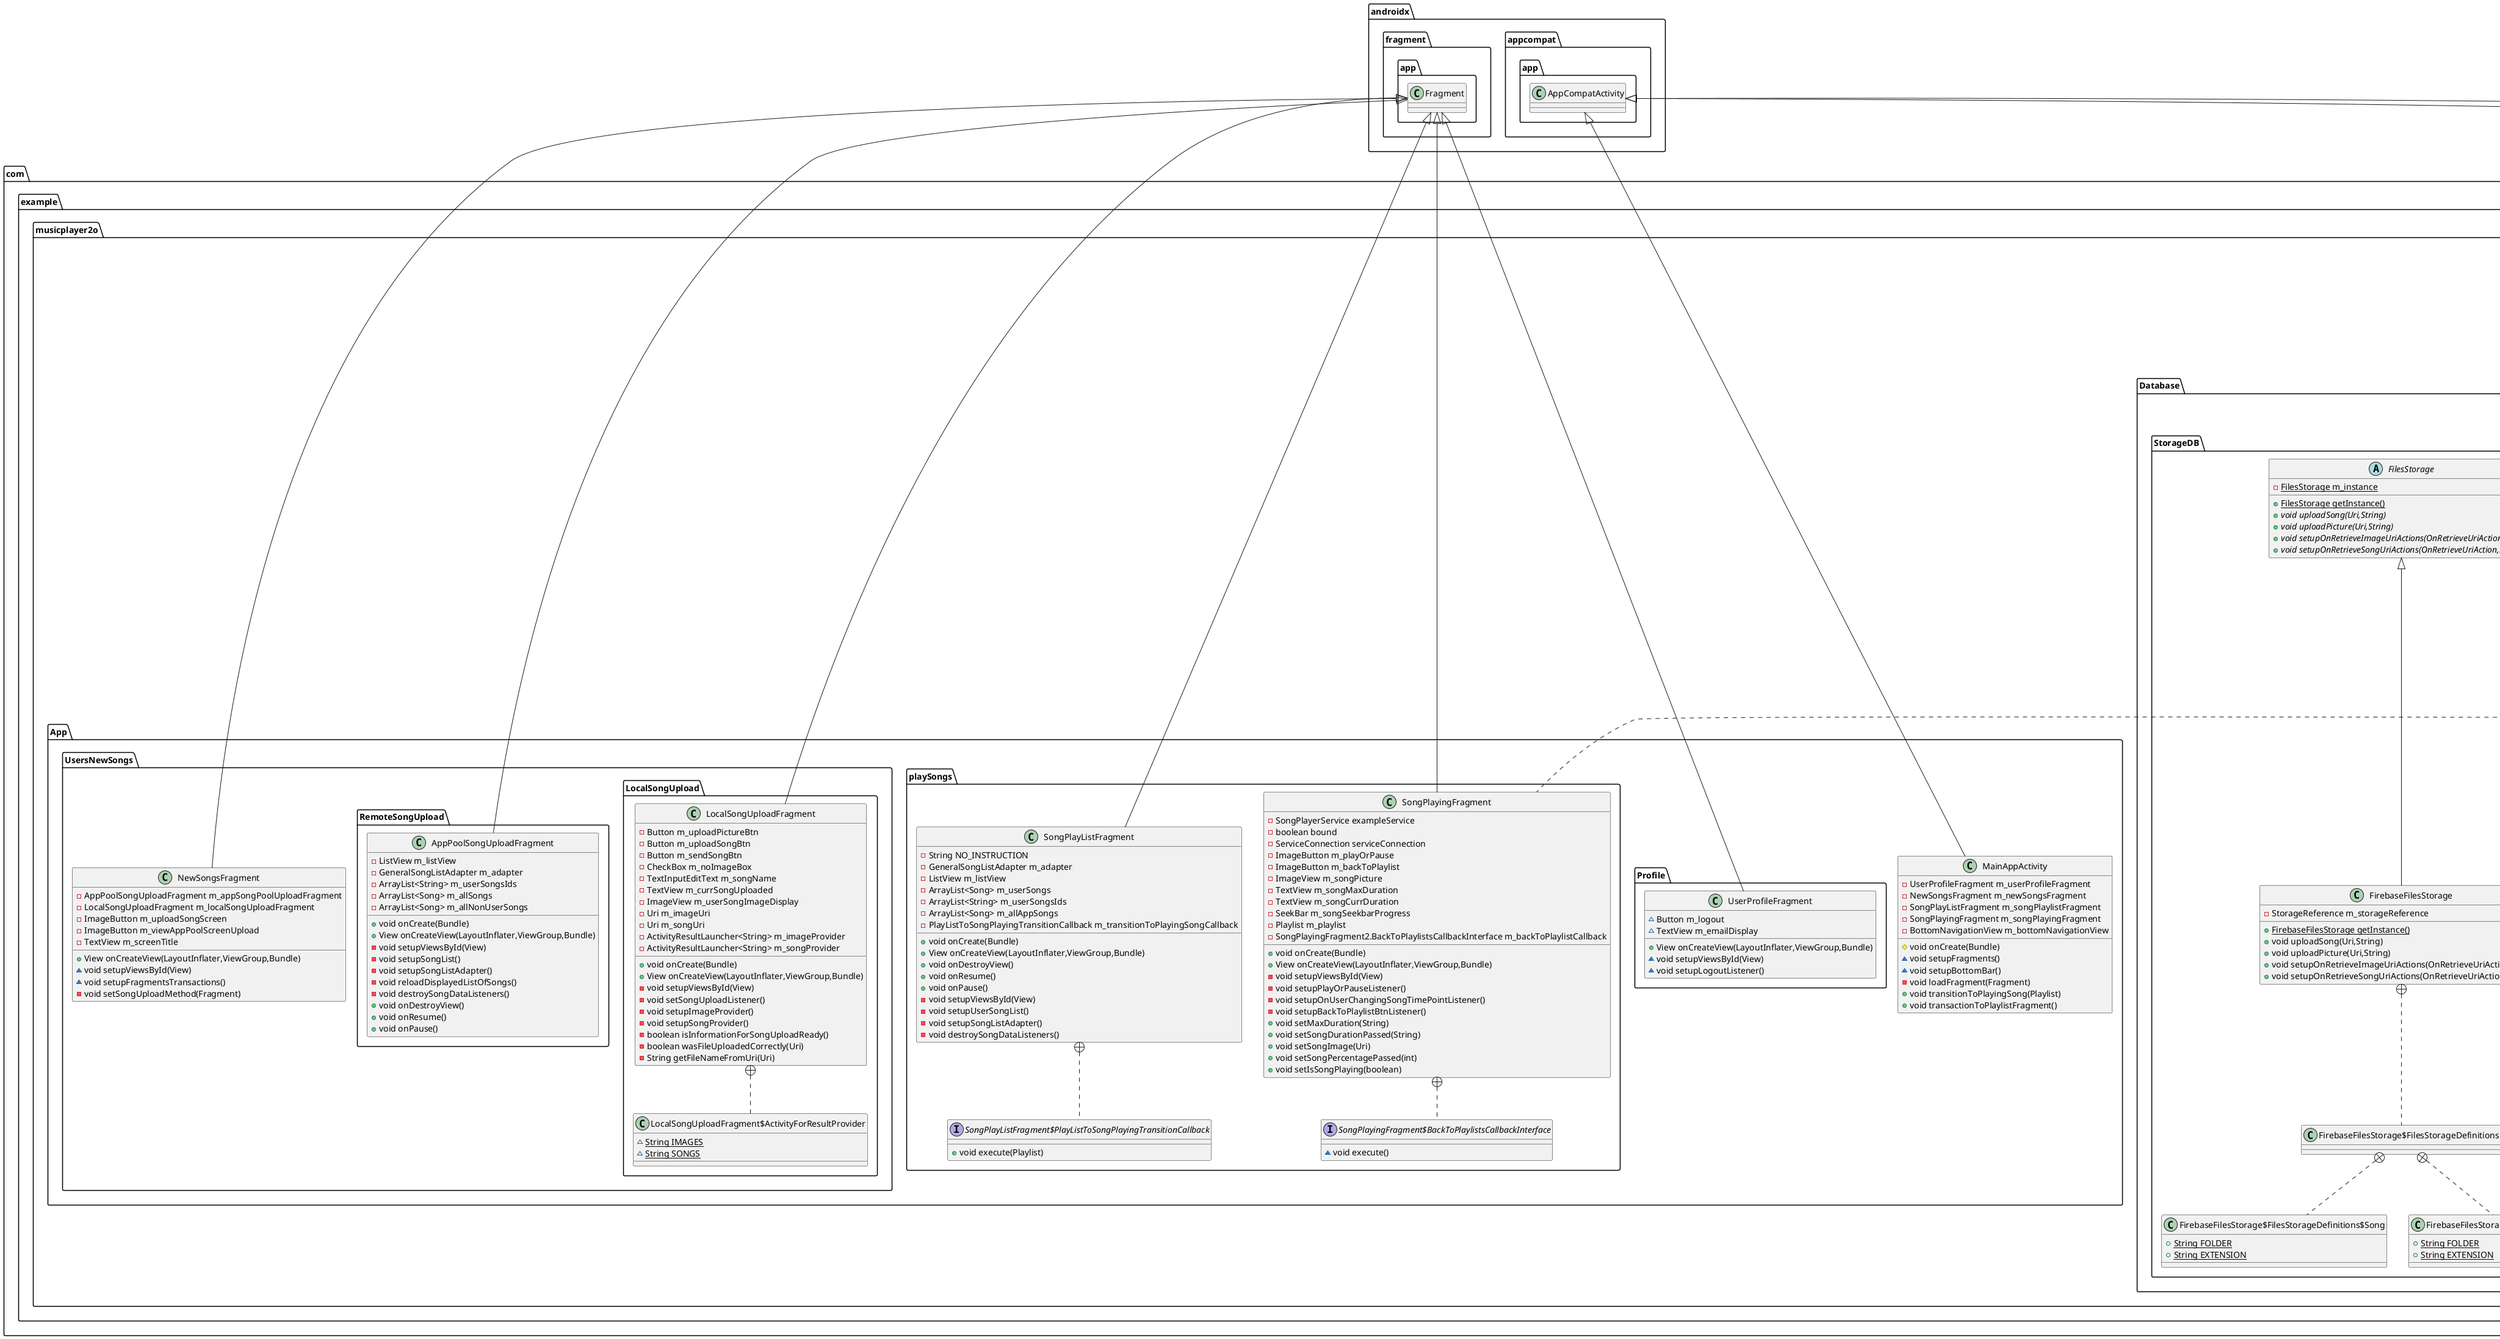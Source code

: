 @startuml
class com.example.musicplayer2o.App.UsersNewSongs.RemoteSongUpload.AppPoolSongUploadFragment {
- ListView m_listView
- GeneralSongListAdapter m_adapter
- ArrayList<String> m_userSongsIds
- ArrayList<Song> m_allSongs
- ArrayList<Song> m_allNonUserSongs
+ void onCreate(Bundle)
+ View onCreateView(LayoutInflater,ViewGroup,Bundle)
- void setupViewsById(View)
- void setupSongList()
- void setupSongListAdapter()
- void reloadDisplayedListOfSongs()
- void destroySongDataListeners()
+ void onDestroyView()
+ void onResume()
+ void onPause()
}


interface com.example.musicplayer2o.UriElements.OnRetrieveUriAction {
+ void actionWithUri(Uri)
}

abstract class com.example.musicplayer2o.Authentication.Authenticator {
- {static} Authenticator m_instance
+ {static} Authenticator getInstance()
+ {abstract}String getUserEmail()
+ {abstract}String getUserId()
+ {abstract}boolean isUserConnected()
+ {abstract}void createUser(String,String,OnAuthenticationAttempt)
+ {abstract}void logIntoAccount(String,String,OnAuthenticationAttempt)
+ {abstract}void signOut()
}


interface com.example.musicplayer2o.Authentication.Authenticator$OnAuthenticationAttempt {
+ void execute(Task<AuthResult>)
}

class com.example.musicplayer2o.Login.RegisterActivity {
~ TextInputEditText m_editTextEmail
~ Button m_registerBtn
~ TextView m_switchToLoginBtn
# void onCreate(Bundle)
+ void setupViewsById()
+ void setupListenerForSwitchToLoggingIn()
+ void setupRegisterListener()
+ boolean areRegisterFieldsFilled()
+ void onRegisterAttempt(Task<AuthResult>)
}


class com.example.musicplayer2o.App.playSongs.SongPlayListFragment {
- String NO_INSTRUCTION
- GeneralSongListAdapter m_adapter
- ListView m_listView
- ArrayList<Song> m_userSongs
- ArrayList<String> m_userSongsIds
- ArrayList<Song> m_allAppSongs
- PlayListToSongPlayingTransitionCallback m_transitionToPlayingSongCallback
+ void onCreate(Bundle)
+ View onCreateView(LayoutInflater,ViewGroup,Bundle)
+ void onDestroyView()
+ void onResume()
+ void onPause()
- void setupViewsById(View)
- void setupUserSongList()
- void setupSongListAdapter()
- void destroySongDataListeners()
}


interface com.example.musicplayer2o.App.playSongs.SongPlayListFragment$PlayListToSongPlayingTransitionCallback {
+ void execute(Playlist)
}

class com.example.musicplayer2o.App.Profile.UserProfileFragment {
~ Button m_logout
~ TextView m_emailDisplay
+ View onCreateView(LayoutInflater,ViewGroup,Bundle)
~ void setupViewsById(View)
~ void setupLogoutListener()
}


class com.example.musicplayer2o.UriElements.Images.ImageUtils {
+ {static} void loadImageDynamically(Context,ImageView,Uri,int)
}

class com.example.musicplayer2o.App.UsersNewSongs.LocalSongUpload.LocalSongUploadFragment {
- Button m_uploadPictureBtn
- Button m_uploadSongBtn
- Button m_sendSongBtn
- CheckBox m_noImageBox
- TextInputEditText m_songName
- TextView m_currSongUploaded
- ImageView m_userSongImageDisplay
- Uri m_imageUri
- Uri m_songUri
- ActivityResultLauncher<String> m_imageProvider
- ActivityResultLauncher<String> m_songProvider
+ void onCreate(Bundle)
+ View onCreateView(LayoutInflater,ViewGroup,Bundle)
- void setupViewsById(View)
- void setSongUploadListener()
- void setupImageProvider()
- void setupSongProvider()
- boolean isInformationForSongUploadReady()
- boolean wasFileUploadedCorrectly(Uri)
- String getFileNameFromUri(Uri)
}


class com.example.musicplayer2o.App.UsersNewSongs.LocalSongUpload.LocalSongUploadFragment$ActivityForResultProvider {
~ {static} String IMAGES
~ {static} String SONGS
}

abstract class com.example.musicplayer2o.Database.RealtimeDB.RealtimeDB {
- {static} RealtimeDB m_instance
+ {static} RealtimeDB getInstance()
+ {abstract}String generateUniqueID()
+ {abstract}void createNewUser()
+ {abstract}void loginUser()
+ {abstract}void createNewSong(Song)
+ {abstract}void registerSongToUser(SongOwnership,Song)
+ {abstract}void setupOnUsersSongsChangedCallback(UsersSongsChangedAction)
+ {abstract}void removeUserSongsListener()
+ {abstract}void setupOnSongsChangedCallback(SongChangedAction)
+ {abstract}void removeSongListener()
}


class com.example.musicplayer2o.UriElements.Songs.SongPlayerService {
- IBinder binder
- Handler m_songTimeDalayHandler
- Runnable m_songCurrPointUpdater
- MediaPlayer m_mediaPlayer
- Playlist m_playlist
- Song m_currSong
- int m_pausePoint
- int m_pauseSongPercentagePassed
- ArrayList<SongPlayerServiceUiCallbacks> m_uiCallbacksList
+ void uploadPlayList(Playlist)
+ void addNewUiCallback(SongPlayerServiceUiCallbacks)
+ void resetUiCallbacks()
+ void forceUiUpdate()
+ boolean isPlaying()
+ void playOrPause()
+ void setupSongNewPlayingTimePoint(int)
- boolean isSongPlayedForFirstTime()
- boolean isSongUnPaused()
- int convertSongPercentageToMillisecondsPassed(int)
+ IBinder onBind(Intent)
+ void onCreate()
+ int onStartCommand(Intent,int,int)
- {static} MediaPlayer setupMediaPlayer()
- void startPlayingSong(Uri)
- void onGetPicture(SongPlayerServiceUiCallbacks)
- void ongGetCurrDurationSong(SongPlayerServiceUiCallbacks)
- void onGetSongMaxDuration(SongPlayerServiceUiCallbacks)
- int getSongPercentagePassedWhileSongActive()
- void setOnGetSongMaxDurationWhenSongOffCallback(SongPlayerServiceUiCallbacks,Uri)
- void setActionsWithPreparedMediaPlayer(MediaPlayer.OnPreparedListener,Uri)
- {static} String convertMillisecondsToFormattedTime(int)
- void setSongPercentageAndTimePassed()
- void setupActionsOnSongEnded()
}


class com.example.musicplayer2o.UriElements.Songs.SongPlayerService$LocalBinder {
+ SongPlayerService getService()
}

class com.example.musicplayer2o.Authentication.FirebaseAuthenticator {
+ {static} Authenticator getFirebaseAuth()
+ String getUserEmail()
+ String getUserId()
+ boolean isUserConnected()
+ void createUser(String,String,OnAuthenticationAttempt)
+ void logIntoAccount(String,String,OnAuthenticationAttempt)
+ void signOut()
}

interface com.example.musicplayer2o.Database.RealtimeDB.SongChangedAction {
+ void onSongsChanged(ArrayList<Song>)
}

class com.example.musicplayer2o.App.playSongs.SongPlayingFragment {
- SongPlayerService exampleService
- boolean bound
- ServiceConnection serviceConnection
- ImageButton m_playOrPause
- ImageButton m_backToPlaylist
- ImageView m_songPicture
- TextView m_songMaxDuration
- TextView m_songCurrDuration
- SeekBar m_songSeekbarProgress
- Playlist m_playlist
- SongPlayingFragment2.BackToPlaylistsCallbackInterface m_backToPlaylistCallback
+ void onCreate(Bundle)
+ View onCreateView(LayoutInflater,ViewGroup,Bundle)
- void setupViewsById(View)
- void setupPlayOrPauseListener()
- void setupOnUserChangingSongTimePointListener()
- void setupBackToPlaylistBtnListener()
+ void setMaxDuration(String)
+ void setSongDurationPassed(String)
+ void setSongImage(Uri)
+ void setSongPercentagePassed(int)
+ void setIsSongPlaying(boolean)
}


interface com.example.musicplayer2o.App.playSongs.SongPlayingFragment$BackToPlaylistsCallbackInterface {
~ void execute()
}

abstract class com.example.musicplayer2o.Database.StorageDB.FilesStorage {
- {static} FilesStorage m_instance
+ {static} FilesStorage getInstance()
+ {abstract}void uploadSong(Uri,String)
+ {abstract}void uploadPicture(Uri,String)
+ {abstract}void setupOnRetrieveImageUriActions(OnRetrieveUriAction,String)
+ {abstract}void setupOnRetrieveSongUriActions(OnRetrieveUriAction,String)
}


class com.example.musicplayer2o.Login.LoginActivity {
~ TextInputEditText m_editTextEmail
~ Button m_loginBtn
~ TextView m_switchToRegisterBtn
+ void onStart()
- void switchToMainApp()
# void onCreate(Bundle)
- void setupViewsById()
- void setupListenerForSwitchToRegistering()
- void setupLoginListener()
- boolean areLoginFieldsFilled()
- void onLoginAttempt(Task<AuthResult>)
}


class com.example.musicplayer2o.Database.StorageDB.FirebaseFilesStorage {
- StorageReference m_storageReference
+ {static} FirebaseFilesStorage getInstance()
+ void uploadSong(Uri,String)
+ void uploadPicture(Uri,String)
+ void setupOnRetrieveImageUriActions(OnRetrieveUriAction,String)
+ void setupOnRetrieveSongUriActions(OnRetrieveUriAction,String)
}


class com.example.musicplayer2o.Database.StorageDB.FirebaseFilesStorage$FilesStorageDefinitions {
}
class com.example.musicplayer2o.Database.StorageDB.FirebaseFilesStorage$FilesStorageDefinitions$Song {
+ {static} String FOLDER
+ {static} String EXTENSION
}

class com.example.musicplayer2o.Database.StorageDB.FirebaseFilesStorage$FilesStorageDefinitions$Picture {
+ {static} String FOLDER
+ {static} String EXTENSION
}

class com.example.musicplayer2o.UriElements.Songs.GeneralSongListAdapter {
- Context m_context
- ArrayList<Song> m_songs
- View.OnClickListener m_onSaveSongListener
- String m_songBtnActionInstruction
- int m_songBtnActionIconResource
- EverySongAdditionalActions m_additionalActions
+ View getView(int,View,ViewGroup)
+ void updateData(ArrayList<Song>)
+ ArrayList<Song> getSongs()
- void setupSongName(View,Song)
- void setupSongImage(View,Song)
- void setupSongActionListener(View)
- void setupSongActionBtnInstructionText(View)
- void setupSongActionBtnIconResource(View)
+ void uploadOnSongActionListener(View.OnClickListener)
}


interface com.example.musicplayer2o.UriElements.Songs.GeneralSongListAdapter$EverySongAdditionalActions {
+ void execute(Song)
}

interface com.example.musicplayer2o.UriElements.Songs.SongPlayerServiceUiCallbacks {
+ void setMaxDuration(String)
+ void setSongDurationPassed(String)
+ void setSongImage(Uri)
+ void setSongPercentagePassed(int)
+ void setIsSongPlaying(boolean)
}

class com.example.musicplayer2o.UriElements.Songs.Playlist {
- ArrayList<Song> m_songList
- int m_currIndex
+ Song getNewSong()
}


class com.example.musicplayer2o.Database.RealtimeDB.RealtimeDBDefinitions {
+ {static} String DB_MAIN_URL
}

class com.example.musicplayer2o.Database.RealtimeDB.RealtimeDBDefinitions$User {
+ {static} String FOLDER
+ {static} String USER_SONGS
+ {static} String OWNED_SONGS
+ {static} String REFERENCE_SONGS
}

class com.example.musicplayer2o.Database.RealtimeDB.RealtimeDBDefinitions$Song {
+ {static} String FOLDER
+ {static} String NAME_KEY_ATTRIBUTE
+ {static} String HAS_PICTURE_KEY_ATTRIBUTE
}

enum com.example.musicplayer2o.UriElements.Songs.SongOwnership {
+  OWNED
+  REFERENCE
}

class com.example.musicplayer2o.UriElements.Songs.Song {
- Uri m_songUri
- Uri m_imageUri
- String m_songName
- boolean m_hasPicture
- String m_songUniqueID
+ {static} ArrayList<Song> generateNonUserSongList(ArrayList<Song>,ArrayList<String>)
+ {static} ArrayList<Song> generateUserSongList(ArrayList<Song>,ArrayList<String>)
+ void uploadSong()
+ void registerReferenceSongToUser()
+ String getSongId()
+ String getSongName()
+ Uri getImageUri()
+ boolean hasPicture()
+ void setOnRetrieveImageAction(OnRetrieveUriAction)
+ void setOnRetrieveSongAction(OnRetrieveUriAction)
}


interface com.example.musicplayer2o.Database.RealtimeDB.UsersSongsChangedAction {
+ void onSongsChanged(ArrayList<String>)
}

class com.example.musicplayer2o.Database.RealtimeDB.FirebaseRealtimeDB {
- FirebaseDatabase m_realTimeDB
- DatabaseReference m_realTimeDBRef
- String m_userId
- ValueEventListener m_userSongsListener
- ValueEventListener m_allSongsListener
+ {static} FirebaseRealtimeDB getFirebaseRealtimeDB()
+ String generateUniqueID()
+ void createNewUser()
+ void loginUser()
+ void createNewSong(Song)
+ void registerSongToUser(SongOwnership,Song)
+ void setupOnUsersSongsChangedCallback(UsersSongsChangedAction)
+ void removeUserSongsListener()
+ void setupOnSongsChangedCallback(SongChangedAction)
+ void removeSongListener()
- void uploadUserSongIdsToList(DataSnapshot,ArrayList<String>)
- void uploadAppSongsToList(DataSnapshot,ArrayList<Song>)
}


class com.example.musicplayer2o.App.UsersNewSongs.NewSongsFragment {
- AppPoolSongUploadFragment m_appSongPoolUploadFragment
- LocalSongUploadFragment m_localSongUploadFragment
- ImageButton m_uploadSongScreen
- ImageButton m_viewAppPoolScreenUpload
- TextView m_screenTitle
+ View onCreateView(LayoutInflater,ViewGroup,Bundle)
~ void setupViewsById(View)
~ void setupFragmentsTransactions()
- void setSongUploadMethod(Fragment)
}


class com.example.musicplayer2o.App.MainAppActivity {
- UserProfileFragment m_userProfileFragment
- NewSongsFragment m_newSongsFragment
- SongPlayListFragment m_songPlaylistFragment
- SongPlayingFragment m_songPlayingFragment
- BottomNavigationView m_bottomNavigationView
# void onCreate(Bundle)
~ void setupFragments()
~ void setupBottomBar()
- void loadFragment(Fragment)
+ void transitionToPlayingSong(Playlist)
+ void transactionToPlaylistFragment()
}




androidx.fragment.app.Fragment <|-- com.example.musicplayer2o.App.UsersNewSongs.RemoteSongUpload.AppPoolSongUploadFragment
com.example.musicplayer2o.Authentication.Authenticator +.. com.example.musicplayer2o.Authentication.Authenticator$OnAuthenticationAttempt
androidx.appcompat.app.AppCompatActivity <|-- com.example.musicplayer2o.Login.RegisterActivity
androidx.fragment.app.Fragment <|-- com.example.musicplayer2o.App.playSongs.SongPlayListFragment
com.example.musicplayer2o.App.playSongs.SongPlayListFragment +.. com.example.musicplayer2o.App.playSongs.SongPlayListFragment$PlayListToSongPlayingTransitionCallback
androidx.fragment.app.Fragment <|-- com.example.musicplayer2o.App.Profile.UserProfileFragment
androidx.fragment.app.Fragment <|-- com.example.musicplayer2o.App.UsersNewSongs.LocalSongUpload.LocalSongUploadFragment
com.example.musicplayer2o.App.UsersNewSongs.LocalSongUpload.LocalSongUploadFragment +.. com.example.musicplayer2o.App.UsersNewSongs.LocalSongUpload.LocalSongUploadFragment$ActivityForResultProvider
android.app.Service <|-- com.example.musicplayer2o.UriElements.Songs.SongPlayerService
com.example.musicplayer2o.UriElements.Songs.SongPlayerService +.. com.example.musicplayer2o.UriElements.Songs.SongPlayerService$LocalBinder
com.example.musicplayer2o.UriElements.Songs.Binder <|-- com.example.musicplayer2o.UriElements.Songs.SongPlayerService$LocalBinder
com.example.musicplayer2o.Authentication.Authenticator <|-- com.example.musicplayer2o.Authentication.FirebaseAuthenticator
com.example.musicplayer2o.UriElements.Songs.SongPlayerServiceUiCallbacks <|.. com.example.musicplayer2o.App.playSongs.SongPlayingFragment
androidx.fragment.app.Fragment <|-- com.example.musicplayer2o.App.playSongs.SongPlayingFragment
com.example.musicplayer2o.App.playSongs.SongPlayingFragment +.. com.example.musicplayer2o.App.playSongs.SongPlayingFragment$BackToPlaylistsCallbackInterface
androidx.appcompat.app.AppCompatActivity <|-- com.example.musicplayer2o.Login.LoginActivity
com.example.musicplayer2o.Database.StorageDB.FilesStorage <|-- com.example.musicplayer2o.Database.StorageDB.FirebaseFilesStorage
com.example.musicplayer2o.Database.StorageDB.FirebaseFilesStorage +.. com.example.musicplayer2o.Database.StorageDB.FirebaseFilesStorage$FilesStorageDefinitions
com.example.musicplayer2o.Database.StorageDB.FirebaseFilesStorage$FilesStorageDefinitions +.. com.example.musicplayer2o.Database.StorageDB.FirebaseFilesStorage$FilesStorageDefinitions$Song
com.example.musicplayer2o.Database.StorageDB.FirebaseFilesStorage$FilesStorageDefinitions +.. com.example.musicplayer2o.Database.StorageDB.FirebaseFilesStorage$FilesStorageDefinitions$Picture
android.widget.ArrayAdapter <|-- com.example.musicplayer2o.UriElements.Songs.GeneralSongListAdapter
com.example.musicplayer2o.UriElements.Songs.GeneralSongListAdapter +.. com.example.musicplayer2o.UriElements.Songs.GeneralSongListAdapter$EverySongAdditionalActions
com.example.musicplayer2o.Database.RealtimeDB.RealtimeDBDefinitions +.. com.example.musicplayer2o.Database.RealtimeDB.RealtimeDBDefinitions$User
com.example.musicplayer2o.Database.RealtimeDB.RealtimeDBDefinitions +.. com.example.musicplayer2o.Database.RealtimeDB.RealtimeDBDefinitions$Song
com.example.musicplayer2o.Database.RealtimeDB.RealtimeDB <|-- com.example.musicplayer2o.Database.RealtimeDB.FirebaseRealtimeDB
androidx.fragment.app.Fragment <|-- com.example.musicplayer2o.App.UsersNewSongs.NewSongsFragment
androidx.appcompat.app.AppCompatActivity <|-- com.example.musicplayer2o.App.MainAppActivity
@enduml